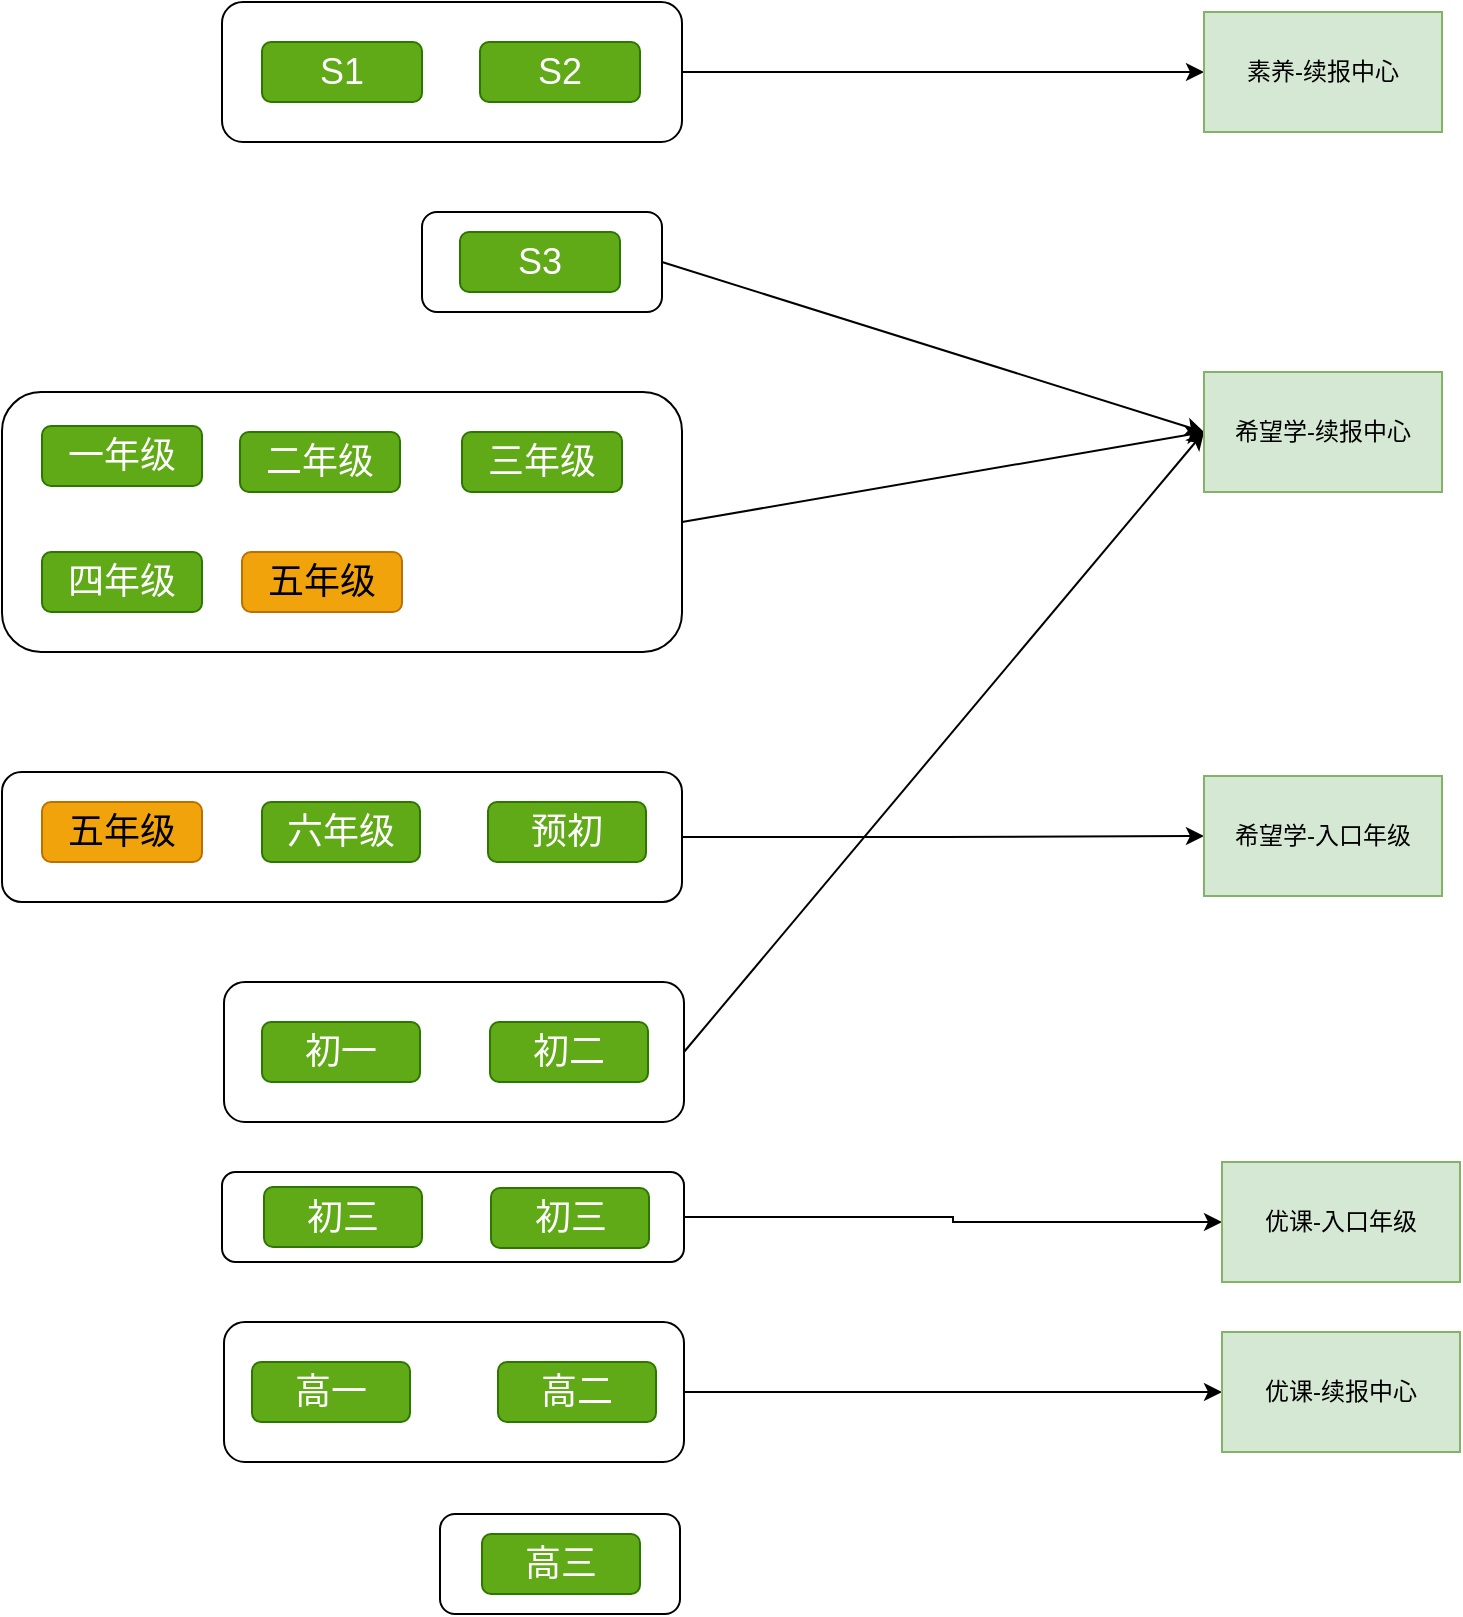 <mxfile version="26.2.13">
  <diagram name="第 1 页" id="wVfNhc_KFFdCu8hFlN2U">
    <mxGraphModel dx="989" dy="587" grid="1" gridSize="10" guides="1" tooltips="1" connect="1" arrows="1" fold="1" page="1" pageScale="1" pageWidth="4800" pageHeight="4800" math="0" shadow="0">
      <root>
        <mxCell id="0" />
        <mxCell id="1" parent="0" />
        <mxCell id="18vfQR5F3HWxHLzgiY15-1" value="" style="rounded=1;whiteSpace=wrap;html=1;" parent="1" vertex="1">
          <mxGeometry x="989" y="1486" width="120" height="50" as="geometry" />
        </mxCell>
        <mxCell id="18vfQR5F3HWxHLzgiY15-2" style="edgeStyle=orthogonalEdgeStyle;rounded=0;orthogonalLoop=1;jettySize=auto;html=1;exitX=1;exitY=0.5;exitDx=0;exitDy=0;" parent="1" source="18vfQR5F3HWxHLzgiY15-3" target="18vfQR5F3HWxHLzgiY15-19" edge="1">
          <mxGeometry relative="1" as="geometry" />
        </mxCell>
        <mxCell id="18vfQR5F3HWxHLzgiY15-3" value="" style="rounded=1;whiteSpace=wrap;html=1;" parent="1" vertex="1">
          <mxGeometry x="880" y="1315" width="231" height="45" as="geometry" />
        </mxCell>
        <mxCell id="18vfQR5F3HWxHLzgiY15-4" style="edgeStyle=orthogonalEdgeStyle;rounded=0;orthogonalLoop=1;jettySize=auto;html=1;exitX=1;exitY=0.5;exitDx=0;exitDy=0;" parent="1" source="18vfQR5F3HWxHLzgiY15-5" target="18vfQR5F3HWxHLzgiY15-17" edge="1">
          <mxGeometry relative="1" as="geometry" />
        </mxCell>
        <mxCell id="18vfQR5F3HWxHLzgiY15-5" value="" style="rounded=1;whiteSpace=wrap;html=1;" parent="1" vertex="1">
          <mxGeometry x="881" y="1390" width="230" height="70" as="geometry" />
        </mxCell>
        <mxCell id="18vfQR5F3HWxHLzgiY15-6" style="rounded=0;orthogonalLoop=1;jettySize=auto;html=1;exitX=1;exitY=0.5;exitDx=0;exitDy=0;entryX=0;entryY=0.5;entryDx=0;entryDy=0;" parent="1" source="18vfQR5F3HWxHLzgiY15-7" target="18vfQR5F3HWxHLzgiY15-16" edge="1">
          <mxGeometry relative="1" as="geometry" />
        </mxCell>
        <mxCell id="18vfQR5F3HWxHLzgiY15-7" value="" style="rounded=1;whiteSpace=wrap;html=1;" parent="1" vertex="1">
          <mxGeometry x="881" y="1220" width="230" height="70" as="geometry" />
        </mxCell>
        <mxCell id="18vfQR5F3HWxHLzgiY15-8" style="edgeStyle=orthogonalEdgeStyle;rounded=0;orthogonalLoop=1;jettySize=auto;html=1;exitX=1;exitY=0.5;exitDx=0;exitDy=0;entryX=0;entryY=0.5;entryDx=0;entryDy=0;" parent="1" source="18vfQR5F3HWxHLzgiY15-9" target="18vfQR5F3HWxHLzgiY15-18" edge="1">
          <mxGeometry relative="1" as="geometry" />
        </mxCell>
        <mxCell id="18vfQR5F3HWxHLzgiY15-9" value="" style="rounded=1;whiteSpace=wrap;html=1;" parent="1" vertex="1">
          <mxGeometry x="770" y="1115" width="340" height="65" as="geometry" />
        </mxCell>
        <mxCell id="18vfQR5F3HWxHLzgiY15-10" style="rounded=0;orthogonalLoop=1;jettySize=auto;html=1;exitX=1;exitY=0.5;exitDx=0;exitDy=0;entryX=0;entryY=0.5;entryDx=0;entryDy=0;" parent="1" source="18vfQR5F3HWxHLzgiY15-11" target="18vfQR5F3HWxHLzgiY15-16" edge="1">
          <mxGeometry relative="1" as="geometry" />
        </mxCell>
        <mxCell id="18vfQR5F3HWxHLzgiY15-11" value="" style="rounded=1;whiteSpace=wrap;html=1;" parent="1" vertex="1">
          <mxGeometry x="980" y="835" width="120" height="50" as="geometry" />
        </mxCell>
        <mxCell id="18vfQR5F3HWxHLzgiY15-12" style="rounded=0;orthogonalLoop=1;jettySize=auto;html=1;exitX=1;exitY=0.5;exitDx=0;exitDy=0;entryX=0;entryY=0.5;entryDx=0;entryDy=0;" parent="1" source="18vfQR5F3HWxHLzgiY15-13" target="18vfQR5F3HWxHLzgiY15-16" edge="1">
          <mxGeometry relative="1" as="geometry" />
        </mxCell>
        <mxCell id="18vfQR5F3HWxHLzgiY15-13" value="" style="rounded=1;whiteSpace=wrap;html=1;" parent="1" vertex="1">
          <mxGeometry x="770" y="925" width="340" height="130" as="geometry" />
        </mxCell>
        <mxCell id="18vfQR5F3HWxHLzgiY15-14" style="edgeStyle=orthogonalEdgeStyle;rounded=0;orthogonalLoop=1;jettySize=auto;html=1;exitX=1;exitY=0.5;exitDx=0;exitDy=0;" parent="1" source="18vfQR5F3HWxHLzgiY15-15" target="18vfQR5F3HWxHLzgiY15-21" edge="1">
          <mxGeometry relative="1" as="geometry" />
        </mxCell>
        <mxCell id="18vfQR5F3HWxHLzgiY15-15" value="" style="rounded=1;whiteSpace=wrap;html=1;" parent="1" vertex="1">
          <mxGeometry x="880" y="730" width="230" height="70" as="geometry" />
        </mxCell>
        <mxCell id="18vfQR5F3HWxHLzgiY15-16" value="希望学-续报中心" style="rounded=0;whiteSpace=wrap;html=1;fillColor=#d5e8d4;strokeColor=#82b366;" parent="1" vertex="1">
          <mxGeometry x="1371" y="915" width="119" height="60" as="geometry" />
        </mxCell>
        <mxCell id="18vfQR5F3HWxHLzgiY15-17" value="优课-续报中心" style="rounded=0;whiteSpace=wrap;html=1;fillColor=#d5e8d4;strokeColor=#82b366;" parent="1" vertex="1">
          <mxGeometry x="1380" y="1395" width="119" height="60" as="geometry" />
        </mxCell>
        <mxCell id="18vfQR5F3HWxHLzgiY15-18" value="希望学-入口年级" style="rounded=0;whiteSpace=wrap;html=1;fillColor=#d5e8d4;strokeColor=#82b366;" parent="1" vertex="1">
          <mxGeometry x="1371" y="1117" width="119" height="60" as="geometry" />
        </mxCell>
        <mxCell id="18vfQR5F3HWxHLzgiY15-19" value="优课-入口年级" style="rounded=0;whiteSpace=wrap;html=1;fillColor=#d5e8d4;strokeColor=#82b366;" parent="1" vertex="1">
          <mxGeometry x="1380" y="1310" width="119" height="60" as="geometry" />
        </mxCell>
        <mxCell id="18vfQR5F3HWxHLzgiY15-20" style="edgeStyle=orthogonalEdgeStyle;rounded=0;orthogonalLoop=1;jettySize=auto;html=1;exitX=0.5;exitY=1;exitDx=0;exitDy=0;" parent="1" source="18vfQR5F3HWxHLzgiY15-19" target="18vfQR5F3HWxHLzgiY15-19" edge="1">
          <mxGeometry relative="1" as="geometry" />
        </mxCell>
        <mxCell id="18vfQR5F3HWxHLzgiY15-21" value="素养-续报中心" style="rounded=0;whiteSpace=wrap;html=1;fillColor=#d5e8d4;strokeColor=#82b366;" parent="1" vertex="1">
          <mxGeometry x="1371" y="735" width="119" height="60" as="geometry" />
        </mxCell>
        <mxCell id="18vfQR5F3HWxHLzgiY15-22" value="&lt;font style=&quot;font-size: 18px;&quot;&gt;S1&lt;/font&gt;" style="rounded=1;whiteSpace=wrap;html=1;fillColor=#60a917;fontColor=#ffffff;strokeColor=#2D7600;" parent="1" vertex="1">
          <mxGeometry x="900" y="750" width="80" height="30" as="geometry" />
        </mxCell>
        <mxCell id="18vfQR5F3HWxHLzgiY15-23" value="&lt;font style=&quot;font-size: 18px;&quot;&gt;S2&lt;/font&gt;" style="rounded=1;whiteSpace=wrap;html=1;fillColor=#60a917;fontColor=#ffffff;strokeColor=#2D7600;" parent="1" vertex="1">
          <mxGeometry x="1009" y="750" width="80" height="30" as="geometry" />
        </mxCell>
        <mxCell id="18vfQR5F3HWxHLzgiY15-24" value="&lt;font style=&quot;font-size: 18px;&quot;&gt;S3&lt;/font&gt;" style="rounded=1;whiteSpace=wrap;html=1;fillColor=#60a917;fontColor=#ffffff;strokeColor=#2D7600;" parent="1" vertex="1">
          <mxGeometry x="999" y="845" width="80" height="30" as="geometry" />
        </mxCell>
        <mxCell id="18vfQR5F3HWxHLzgiY15-25" value="&lt;span style=&quot;font-size: 18px;&quot;&gt;一年级&lt;/span&gt;" style="rounded=1;whiteSpace=wrap;html=1;fillColor=#60a917;fontColor=#ffffff;strokeColor=#2D7600;" parent="1" vertex="1">
          <mxGeometry x="790" y="942" width="80" height="30" as="geometry" />
        </mxCell>
        <mxCell id="18vfQR5F3HWxHLzgiY15-26" value="&lt;span style=&quot;font-size: 18px;&quot;&gt;二年级&lt;/span&gt;" style="rounded=1;whiteSpace=wrap;html=1;fillColor=#60a917;fontColor=#ffffff;strokeColor=#2D7600;" parent="1" vertex="1">
          <mxGeometry x="889" y="945" width="80" height="30" as="geometry" />
        </mxCell>
        <mxCell id="18vfQR5F3HWxHLzgiY15-27" value="&lt;span style=&quot;font-size: 18px;&quot;&gt;三年级&lt;/span&gt;" style="rounded=1;whiteSpace=wrap;html=1;fillColor=#60a917;fontColor=#ffffff;strokeColor=#2D7600;" parent="1" vertex="1">
          <mxGeometry x="1000" y="945" width="80" height="30" as="geometry" />
        </mxCell>
        <mxCell id="18vfQR5F3HWxHLzgiY15-28" value="&lt;span style=&quot;font-size: 18px;&quot;&gt;四年级&lt;/span&gt;" style="rounded=1;whiteSpace=wrap;html=1;fillColor=#60a917;fontColor=#ffffff;strokeColor=#2D7600;" parent="1" vertex="1">
          <mxGeometry x="790" y="1005" width="80" height="30" as="geometry" />
        </mxCell>
        <mxCell id="18vfQR5F3HWxHLzgiY15-29" value="&lt;span style=&quot;font-size: 18px;&quot;&gt;五年级&lt;/span&gt;" style="rounded=1;whiteSpace=wrap;html=1;fillColor=#f0a30a;fontColor=#000000;strokeColor=#BD7000;" parent="1" vertex="1">
          <mxGeometry x="890" y="1005" width="80" height="30" as="geometry" />
        </mxCell>
        <mxCell id="18vfQR5F3HWxHLzgiY15-30" value="&lt;span style=&quot;font-size: 18px;&quot;&gt;六年级&lt;/span&gt;" style="rounded=1;whiteSpace=wrap;html=1;fillColor=#60a917;fontColor=#ffffff;strokeColor=#2D7600;" parent="1" vertex="1">
          <mxGeometry x="900" y="1130" width="79" height="30" as="geometry" />
        </mxCell>
        <mxCell id="18vfQR5F3HWxHLzgiY15-31" value="&lt;span style=&quot;font-size: 18px;&quot;&gt;预初&lt;/span&gt;" style="rounded=1;whiteSpace=wrap;html=1;fillColor=#60a917;fontColor=#ffffff;strokeColor=#2D7600;" parent="1" vertex="1">
          <mxGeometry x="1013" y="1130" width="79" height="30" as="geometry" />
        </mxCell>
        <mxCell id="18vfQR5F3HWxHLzgiY15-32" value="&lt;span style=&quot;font-size: 18px;&quot;&gt;初一&lt;/span&gt;" style="rounded=1;whiteSpace=wrap;html=1;fillColor=#60a917;fontColor=#ffffff;strokeColor=#2D7600;" parent="1" vertex="1">
          <mxGeometry x="900" y="1240" width="79" height="30" as="geometry" />
        </mxCell>
        <mxCell id="18vfQR5F3HWxHLzgiY15-33" style="edgeStyle=orthogonalEdgeStyle;rounded=0;orthogonalLoop=1;jettySize=auto;html=1;exitX=0.5;exitY=1;exitDx=0;exitDy=0;" parent="1" source="18vfQR5F3HWxHLzgiY15-32" target="18vfQR5F3HWxHLzgiY15-32" edge="1">
          <mxGeometry relative="1" as="geometry" />
        </mxCell>
        <mxCell id="18vfQR5F3HWxHLzgiY15-34" value="&lt;span style=&quot;font-size: 18px;&quot;&gt;初二&lt;/span&gt;" style="rounded=1;whiteSpace=wrap;html=1;fillColor=#60a917;fontColor=#ffffff;strokeColor=#2D7600;" parent="1" vertex="1">
          <mxGeometry x="1014" y="1240" width="79" height="30" as="geometry" />
        </mxCell>
        <mxCell id="18vfQR5F3HWxHLzgiY15-35" value="&lt;span style=&quot;font-size: 18px;&quot;&gt;初三&lt;/span&gt;" style="rounded=1;whiteSpace=wrap;html=1;fillColor=#60a917;fontColor=#ffffff;strokeColor=#2D7600;" parent="1" vertex="1">
          <mxGeometry x="1014.5" y="1323" width="79" height="30" as="geometry" />
        </mxCell>
        <mxCell id="18vfQR5F3HWxHLzgiY15-36" value="&lt;span style=&quot;font-size: 18px;&quot;&gt;高一&lt;/span&gt;" style="rounded=1;whiteSpace=wrap;html=1;fillColor=#60a917;fontColor=#ffffff;strokeColor=#2D7600;" parent="1" vertex="1">
          <mxGeometry x="895" y="1410" width="79" height="30" as="geometry" />
        </mxCell>
        <mxCell id="18vfQR5F3HWxHLzgiY15-37" value="&lt;span style=&quot;font-size: 18px;&quot;&gt;高二&lt;/span&gt;" style="rounded=1;whiteSpace=wrap;html=1;fillColor=#60a917;fontColor=#ffffff;strokeColor=#2D7600;" parent="1" vertex="1">
          <mxGeometry x="1018" y="1410" width="79" height="30" as="geometry" />
        </mxCell>
        <mxCell id="18vfQR5F3HWxHLzgiY15-38" value="&lt;span style=&quot;font-size: 18px;&quot;&gt;高三&lt;/span&gt;" style="rounded=1;whiteSpace=wrap;html=1;fillColor=#60a917;fontColor=#ffffff;strokeColor=#2D7600;" parent="1" vertex="1">
          <mxGeometry x="1010" y="1496" width="79" height="30" as="geometry" />
        </mxCell>
        <mxCell id="18vfQR5F3HWxHLzgiY15-39" value="&lt;span style=&quot;font-size: 18px;&quot;&gt;五年级&lt;/span&gt;" style="rounded=1;whiteSpace=wrap;html=1;fillColor=#f0a30a;fontColor=#000000;strokeColor=#BD7000;" parent="1" vertex="1">
          <mxGeometry x="790" y="1130" width="80" height="30" as="geometry" />
        </mxCell>
        <mxCell id="4yBZv8nZBLHElxnF87w4-1" value="&lt;span style=&quot;font-size: 18px;&quot;&gt;初三&lt;/span&gt;" style="rounded=1;whiteSpace=wrap;html=1;fillColor=#60a917;fontColor=#ffffff;strokeColor=#2D7600;" vertex="1" parent="1">
          <mxGeometry x="901" y="1322.5" width="79" height="30" as="geometry" />
        </mxCell>
      </root>
    </mxGraphModel>
  </diagram>
</mxfile>
